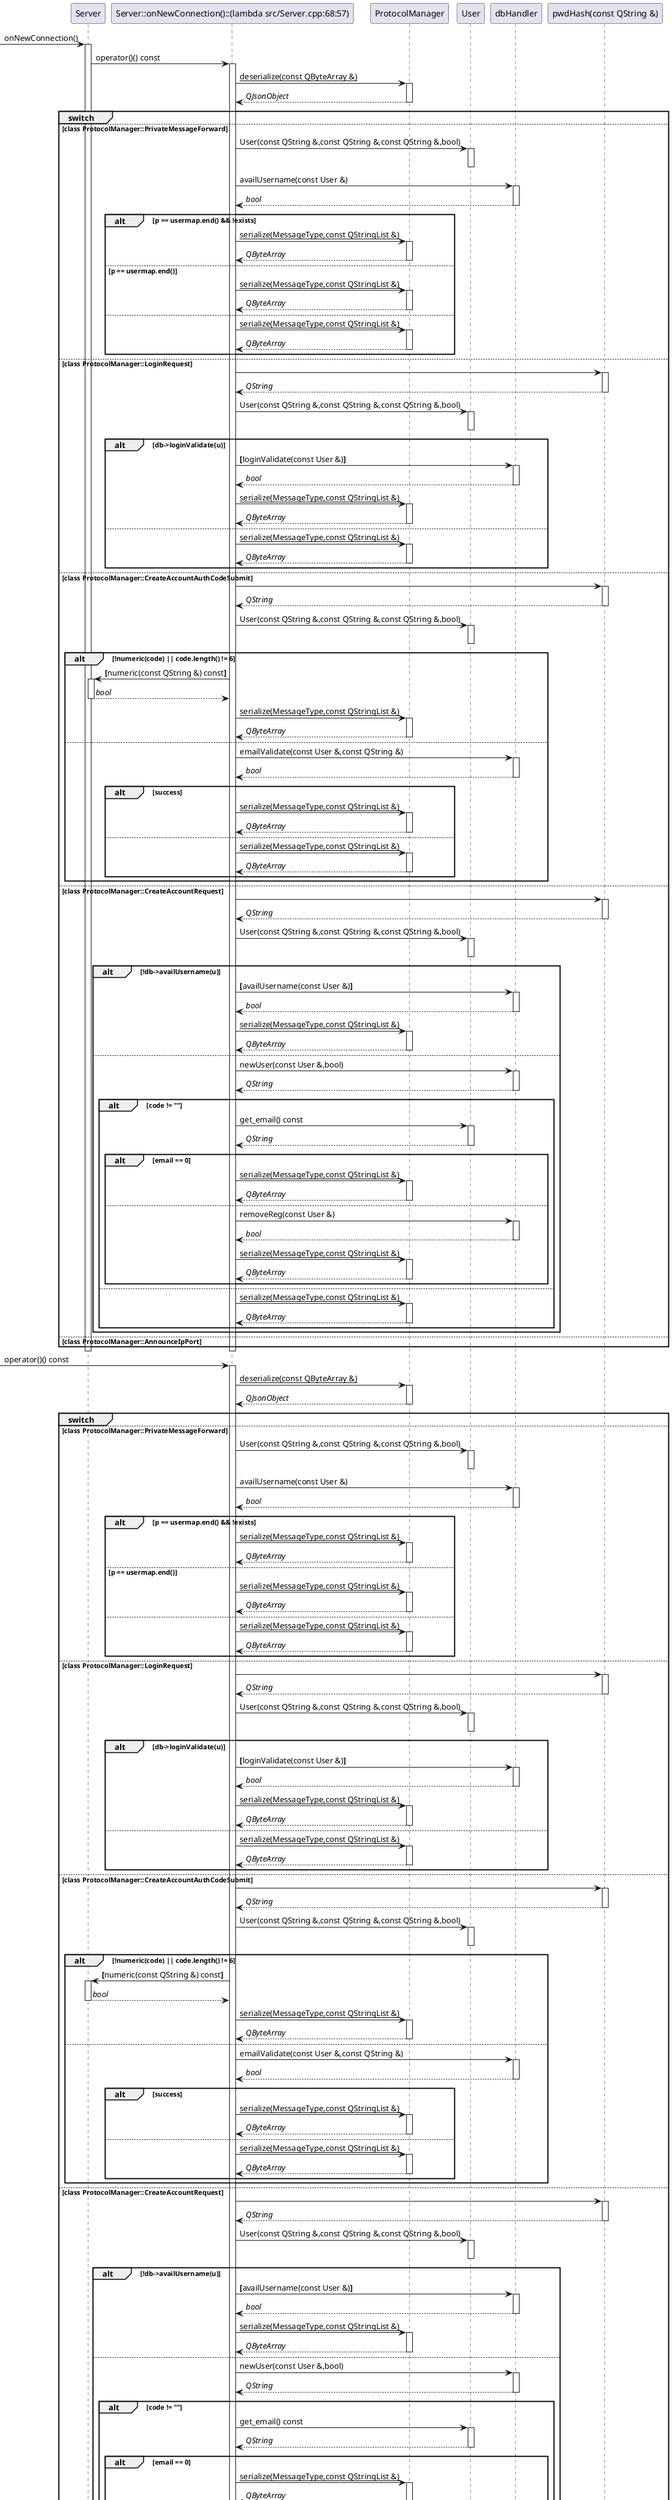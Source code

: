 @startuml
participant "Server" as C_0007168929316485241399
[-> C_0007168929316485241399 : onNewConnection()
activate C_0007168929316485241399
participant "Server::onNewConnection()::(lambda src/Server.cpp:68:57)" as C_0016001232905915656125
C_0007168929316485241399 -> C_0016001232905915656125 : operator()() const
activate C_0016001232905915656125
participant "ProtocolManager" as C_0016429213831703395188
C_0016001232905915656125 -> C_0016429213831703395188 : __deserialize(const QByteArray &)__
activate C_0016429213831703395188
C_0016429213831703395188 --> C_0016001232905915656125 : //QJsonObject//
deactivate C_0016429213831703395188
group switch
else class ProtocolManager::PrivateMessageForward
participant "User" as C_0013909460443608576024
C_0016001232905915656125 -> C_0013909460443608576024 : User(const QString &,const QString &,const QString &,bool)
activate C_0013909460443608576024
deactivate C_0013909460443608576024
participant "dbHandler" as C_0007180728308577750051
C_0016001232905915656125 -> C_0007180728308577750051 : availUsername(const User &)
activate C_0007180728308577750051
C_0007180728308577750051 --> C_0016001232905915656125 : //bool//
deactivate C_0007180728308577750051
alt p == usermap.end() && !exists
C_0016001232905915656125 -> C_0016429213831703395188 : __serialize(MessageType,const QStringList &)__
activate C_0016429213831703395188
C_0016429213831703395188 --> C_0016001232905915656125 : //QByteArray//
deactivate C_0016429213831703395188
else p == usermap.end()
C_0016001232905915656125 -> C_0016429213831703395188 : __serialize(MessageType,const QStringList &)__
activate C_0016429213831703395188
C_0016429213831703395188 --> C_0016001232905915656125 : //QByteArray//
deactivate C_0016429213831703395188
else
C_0016001232905915656125 -> C_0016429213831703395188 : __serialize(MessageType,const QStringList &)__
activate C_0016429213831703395188
C_0016429213831703395188 --> C_0016001232905915656125 : //QByteArray//
deactivate C_0016429213831703395188
end
else class ProtocolManager::LoginRequest
participant "pwdHash(const QString &)" as C_0007920088499328027200
C_0016001232905915656125 -> C_0007920088499328027200 : 
activate C_0007920088499328027200
C_0007920088499328027200 --> C_0016001232905915656125 : //QString//
deactivate C_0007920088499328027200
C_0016001232905915656125 -> C_0013909460443608576024 : User(const QString &,const QString &,const QString &,bool)
activate C_0013909460443608576024
deactivate C_0013909460443608576024
alt db->loginValidate(u)
C_0016001232905915656125 -> C_0007180728308577750051 : **[**loginValidate(const User &)**]**
activate C_0007180728308577750051
C_0007180728308577750051 --> C_0016001232905915656125 : //bool//
deactivate C_0007180728308577750051
C_0016001232905915656125 -> C_0016429213831703395188 : __serialize(MessageType,const QStringList &)__
activate C_0016429213831703395188
C_0016429213831703395188 --> C_0016001232905915656125 : //QByteArray//
deactivate C_0016429213831703395188
else
C_0016001232905915656125 -> C_0016429213831703395188 : __serialize(MessageType,const QStringList &)__
activate C_0016429213831703395188
C_0016429213831703395188 --> C_0016001232905915656125 : //QByteArray//
deactivate C_0016429213831703395188
end
else class ProtocolManager::CreateAccountAuthCodeSubmit
C_0016001232905915656125 -> C_0007920088499328027200 : 
activate C_0007920088499328027200
C_0007920088499328027200 --> C_0016001232905915656125 : //QString//
deactivate C_0007920088499328027200
C_0016001232905915656125 -> C_0013909460443608576024 : User(const QString &,const QString &,const QString &,bool)
activate C_0013909460443608576024
deactivate C_0013909460443608576024
alt !numeric(code) || code.length() != 6
C_0016001232905915656125 -> C_0007168929316485241399 : **[**numeric(const QString &) const**]**
activate C_0007168929316485241399
C_0007168929316485241399 --> C_0016001232905915656125 : //bool//
deactivate C_0007168929316485241399
C_0016001232905915656125 -> C_0016429213831703395188 : __serialize(MessageType,const QStringList &)__
activate C_0016429213831703395188
C_0016429213831703395188 --> C_0016001232905915656125 : //QByteArray//
deactivate C_0016429213831703395188
else
C_0016001232905915656125 -> C_0007180728308577750051 : emailValidate(const User &,const QString &)
activate C_0007180728308577750051
C_0007180728308577750051 --> C_0016001232905915656125 : //bool//
deactivate C_0007180728308577750051
alt success
C_0016001232905915656125 -> C_0016429213831703395188 : __serialize(MessageType,const QStringList &)__
activate C_0016429213831703395188
C_0016429213831703395188 --> C_0016001232905915656125 : //QByteArray//
deactivate C_0016429213831703395188
else
C_0016001232905915656125 -> C_0016429213831703395188 : __serialize(MessageType,const QStringList &)__
activate C_0016429213831703395188
C_0016429213831703395188 --> C_0016001232905915656125 : //QByteArray//
deactivate C_0016429213831703395188
end
end
else class ProtocolManager::CreateAccountRequest
C_0016001232905915656125 -> C_0007920088499328027200 : 
activate C_0007920088499328027200
C_0007920088499328027200 --> C_0016001232905915656125 : //QString//
deactivate C_0007920088499328027200
C_0016001232905915656125 -> C_0013909460443608576024 : User(const QString &,const QString &,const QString &,bool)
activate C_0013909460443608576024
deactivate C_0013909460443608576024
alt !db->availUsername(u)
C_0016001232905915656125 -> C_0007180728308577750051 : **[**availUsername(const User &)**]**
activate C_0007180728308577750051
C_0007180728308577750051 --> C_0016001232905915656125 : //bool//
deactivate C_0007180728308577750051
C_0016001232905915656125 -> C_0016429213831703395188 : __serialize(MessageType,const QStringList &)__
activate C_0016429213831703395188
C_0016429213831703395188 --> C_0016001232905915656125 : //QByteArray//
deactivate C_0016429213831703395188
else
C_0016001232905915656125 -> C_0007180728308577750051 : newUser(const User &,bool)
activate C_0007180728308577750051
C_0007180728308577750051 --> C_0016001232905915656125 : //QString//
deactivate C_0007180728308577750051
alt code != ""
C_0016001232905915656125 -> C_0013909460443608576024 : get_email() const
activate C_0013909460443608576024
C_0013909460443608576024 --> C_0016001232905915656125 : //QString//
deactivate C_0013909460443608576024
alt email == 0
C_0016001232905915656125 -> C_0016429213831703395188 : __serialize(MessageType,const QStringList &)__
activate C_0016429213831703395188
C_0016429213831703395188 --> C_0016001232905915656125 : //QByteArray//
deactivate C_0016429213831703395188
else
C_0016001232905915656125 -> C_0007180728308577750051 : removeReg(const User &)
activate C_0007180728308577750051
C_0007180728308577750051 --> C_0016001232905915656125 : //bool//
deactivate C_0007180728308577750051
C_0016001232905915656125 -> C_0016429213831703395188 : __serialize(MessageType,const QStringList &)__
activate C_0016429213831703395188
C_0016429213831703395188 --> C_0016001232905915656125 : //QByteArray//
deactivate C_0016429213831703395188
end
else
C_0016001232905915656125 -> C_0016429213831703395188 : __serialize(MessageType,const QStringList &)__
activate C_0016429213831703395188
C_0016429213831703395188 --> C_0016001232905915656125 : //QByteArray//
deactivate C_0016429213831703395188
end
end
else class ProtocolManager::AnnounceIpPort
end
deactivate C_0016001232905915656125
deactivate C_0007168929316485241399
[-> C_0016001232905915656125 : operator()() const
activate C_0016001232905915656125
C_0016001232905915656125 -> C_0016429213831703395188 : __deserialize(const QByteArray &)__
activate C_0016429213831703395188
C_0016429213831703395188 --> C_0016001232905915656125 : //QJsonObject//
deactivate C_0016429213831703395188
group switch
else class ProtocolManager::PrivateMessageForward
C_0016001232905915656125 -> C_0013909460443608576024 : User(const QString &,const QString &,const QString &,bool)
activate C_0013909460443608576024
deactivate C_0013909460443608576024
C_0016001232905915656125 -> C_0007180728308577750051 : availUsername(const User &)
activate C_0007180728308577750051
C_0007180728308577750051 --> C_0016001232905915656125 : //bool//
deactivate C_0007180728308577750051
alt p == usermap.end() && !exists
C_0016001232905915656125 -> C_0016429213831703395188 : __serialize(MessageType,const QStringList &)__
activate C_0016429213831703395188
C_0016429213831703395188 --> C_0016001232905915656125 : //QByteArray//
deactivate C_0016429213831703395188
else p == usermap.end()
C_0016001232905915656125 -> C_0016429213831703395188 : __serialize(MessageType,const QStringList &)__
activate C_0016429213831703395188
C_0016429213831703395188 --> C_0016001232905915656125 : //QByteArray//
deactivate C_0016429213831703395188
else
C_0016001232905915656125 -> C_0016429213831703395188 : __serialize(MessageType,const QStringList &)__
activate C_0016429213831703395188
C_0016429213831703395188 --> C_0016001232905915656125 : //QByteArray//
deactivate C_0016429213831703395188
end
else class ProtocolManager::LoginRequest
C_0016001232905915656125 -> C_0007920088499328027200 : 
activate C_0007920088499328027200
C_0007920088499328027200 --> C_0016001232905915656125 : //QString//
deactivate C_0007920088499328027200
C_0016001232905915656125 -> C_0013909460443608576024 : User(const QString &,const QString &,const QString &,bool)
activate C_0013909460443608576024
deactivate C_0013909460443608576024
alt db->loginValidate(u)
C_0016001232905915656125 -> C_0007180728308577750051 : **[**loginValidate(const User &)**]**
activate C_0007180728308577750051
C_0007180728308577750051 --> C_0016001232905915656125 : //bool//
deactivate C_0007180728308577750051
C_0016001232905915656125 -> C_0016429213831703395188 : __serialize(MessageType,const QStringList &)__
activate C_0016429213831703395188
C_0016429213831703395188 --> C_0016001232905915656125 : //QByteArray//
deactivate C_0016429213831703395188
else
C_0016001232905915656125 -> C_0016429213831703395188 : __serialize(MessageType,const QStringList &)__
activate C_0016429213831703395188
C_0016429213831703395188 --> C_0016001232905915656125 : //QByteArray//
deactivate C_0016429213831703395188
end
else class ProtocolManager::CreateAccountAuthCodeSubmit
C_0016001232905915656125 -> C_0007920088499328027200 : 
activate C_0007920088499328027200
C_0007920088499328027200 --> C_0016001232905915656125 : //QString//
deactivate C_0007920088499328027200
C_0016001232905915656125 -> C_0013909460443608576024 : User(const QString &,const QString &,const QString &,bool)
activate C_0013909460443608576024
deactivate C_0013909460443608576024
alt !numeric(code) || code.length() != 6
C_0016001232905915656125 -> C_0007168929316485241399 : **[**numeric(const QString &) const**]**
activate C_0007168929316485241399
C_0007168929316485241399 --> C_0016001232905915656125 : //bool//
deactivate C_0007168929316485241399
C_0016001232905915656125 -> C_0016429213831703395188 : __serialize(MessageType,const QStringList &)__
activate C_0016429213831703395188
C_0016429213831703395188 --> C_0016001232905915656125 : //QByteArray//
deactivate C_0016429213831703395188
else
C_0016001232905915656125 -> C_0007180728308577750051 : emailValidate(const User &,const QString &)
activate C_0007180728308577750051
C_0007180728308577750051 --> C_0016001232905915656125 : //bool//
deactivate C_0007180728308577750051
alt success
C_0016001232905915656125 -> C_0016429213831703395188 : __serialize(MessageType,const QStringList &)__
activate C_0016429213831703395188
C_0016429213831703395188 --> C_0016001232905915656125 : //QByteArray//
deactivate C_0016429213831703395188
else
C_0016001232905915656125 -> C_0016429213831703395188 : __serialize(MessageType,const QStringList &)__
activate C_0016429213831703395188
C_0016429213831703395188 --> C_0016001232905915656125 : //QByteArray//
deactivate C_0016429213831703395188
end
end
else class ProtocolManager::CreateAccountRequest
C_0016001232905915656125 -> C_0007920088499328027200 : 
activate C_0007920088499328027200
C_0007920088499328027200 --> C_0016001232905915656125 : //QString//
deactivate C_0007920088499328027200
C_0016001232905915656125 -> C_0013909460443608576024 : User(const QString &,const QString &,const QString &,bool)
activate C_0013909460443608576024
deactivate C_0013909460443608576024
alt !db->availUsername(u)
C_0016001232905915656125 -> C_0007180728308577750051 : **[**availUsername(const User &)**]**
activate C_0007180728308577750051
C_0007180728308577750051 --> C_0016001232905915656125 : //bool//
deactivate C_0007180728308577750051
C_0016001232905915656125 -> C_0016429213831703395188 : __serialize(MessageType,const QStringList &)__
activate C_0016429213831703395188
C_0016429213831703395188 --> C_0016001232905915656125 : //QByteArray//
deactivate C_0016429213831703395188
else
C_0016001232905915656125 -> C_0007180728308577750051 : newUser(const User &,bool)
activate C_0007180728308577750051
C_0007180728308577750051 --> C_0016001232905915656125 : //QString//
deactivate C_0007180728308577750051
alt code != ""
C_0016001232905915656125 -> C_0013909460443608576024 : get_email() const
activate C_0013909460443608576024
C_0013909460443608576024 --> C_0016001232905915656125 : //QString//
deactivate C_0013909460443608576024
alt email == 0
C_0016001232905915656125 -> C_0016429213831703395188 : __serialize(MessageType,const QStringList &)__
activate C_0016429213831703395188
C_0016429213831703395188 --> C_0016001232905915656125 : //QByteArray//
deactivate C_0016429213831703395188
else
C_0016001232905915656125 -> C_0007180728308577750051 : removeReg(const User &)
activate C_0007180728308577750051
C_0007180728308577750051 --> C_0016001232905915656125 : //bool//
deactivate C_0007180728308577750051
C_0016001232905915656125 -> C_0016429213831703395188 : __serialize(MessageType,const QStringList &)__
activate C_0016429213831703395188
C_0016429213831703395188 --> C_0016001232905915656125 : //QByteArray//
deactivate C_0016429213831703395188
end
else
C_0016001232905915656125 -> C_0016429213831703395188 : __serialize(MessageType,const QStringList &)__
activate C_0016429213831703395188
C_0016429213831703395188 --> C_0016001232905915656125 : //QByteArray//
deactivate C_0016429213831703395188
end
end
else class ProtocolManager::AnnounceIpPort
end
deactivate C_0016001232905915656125

'Generated with clang-uml, version 0.6.0
'LLVM version clang version 18.1.8 (Fedora 18.1.8-1.fc40)
@enduml
